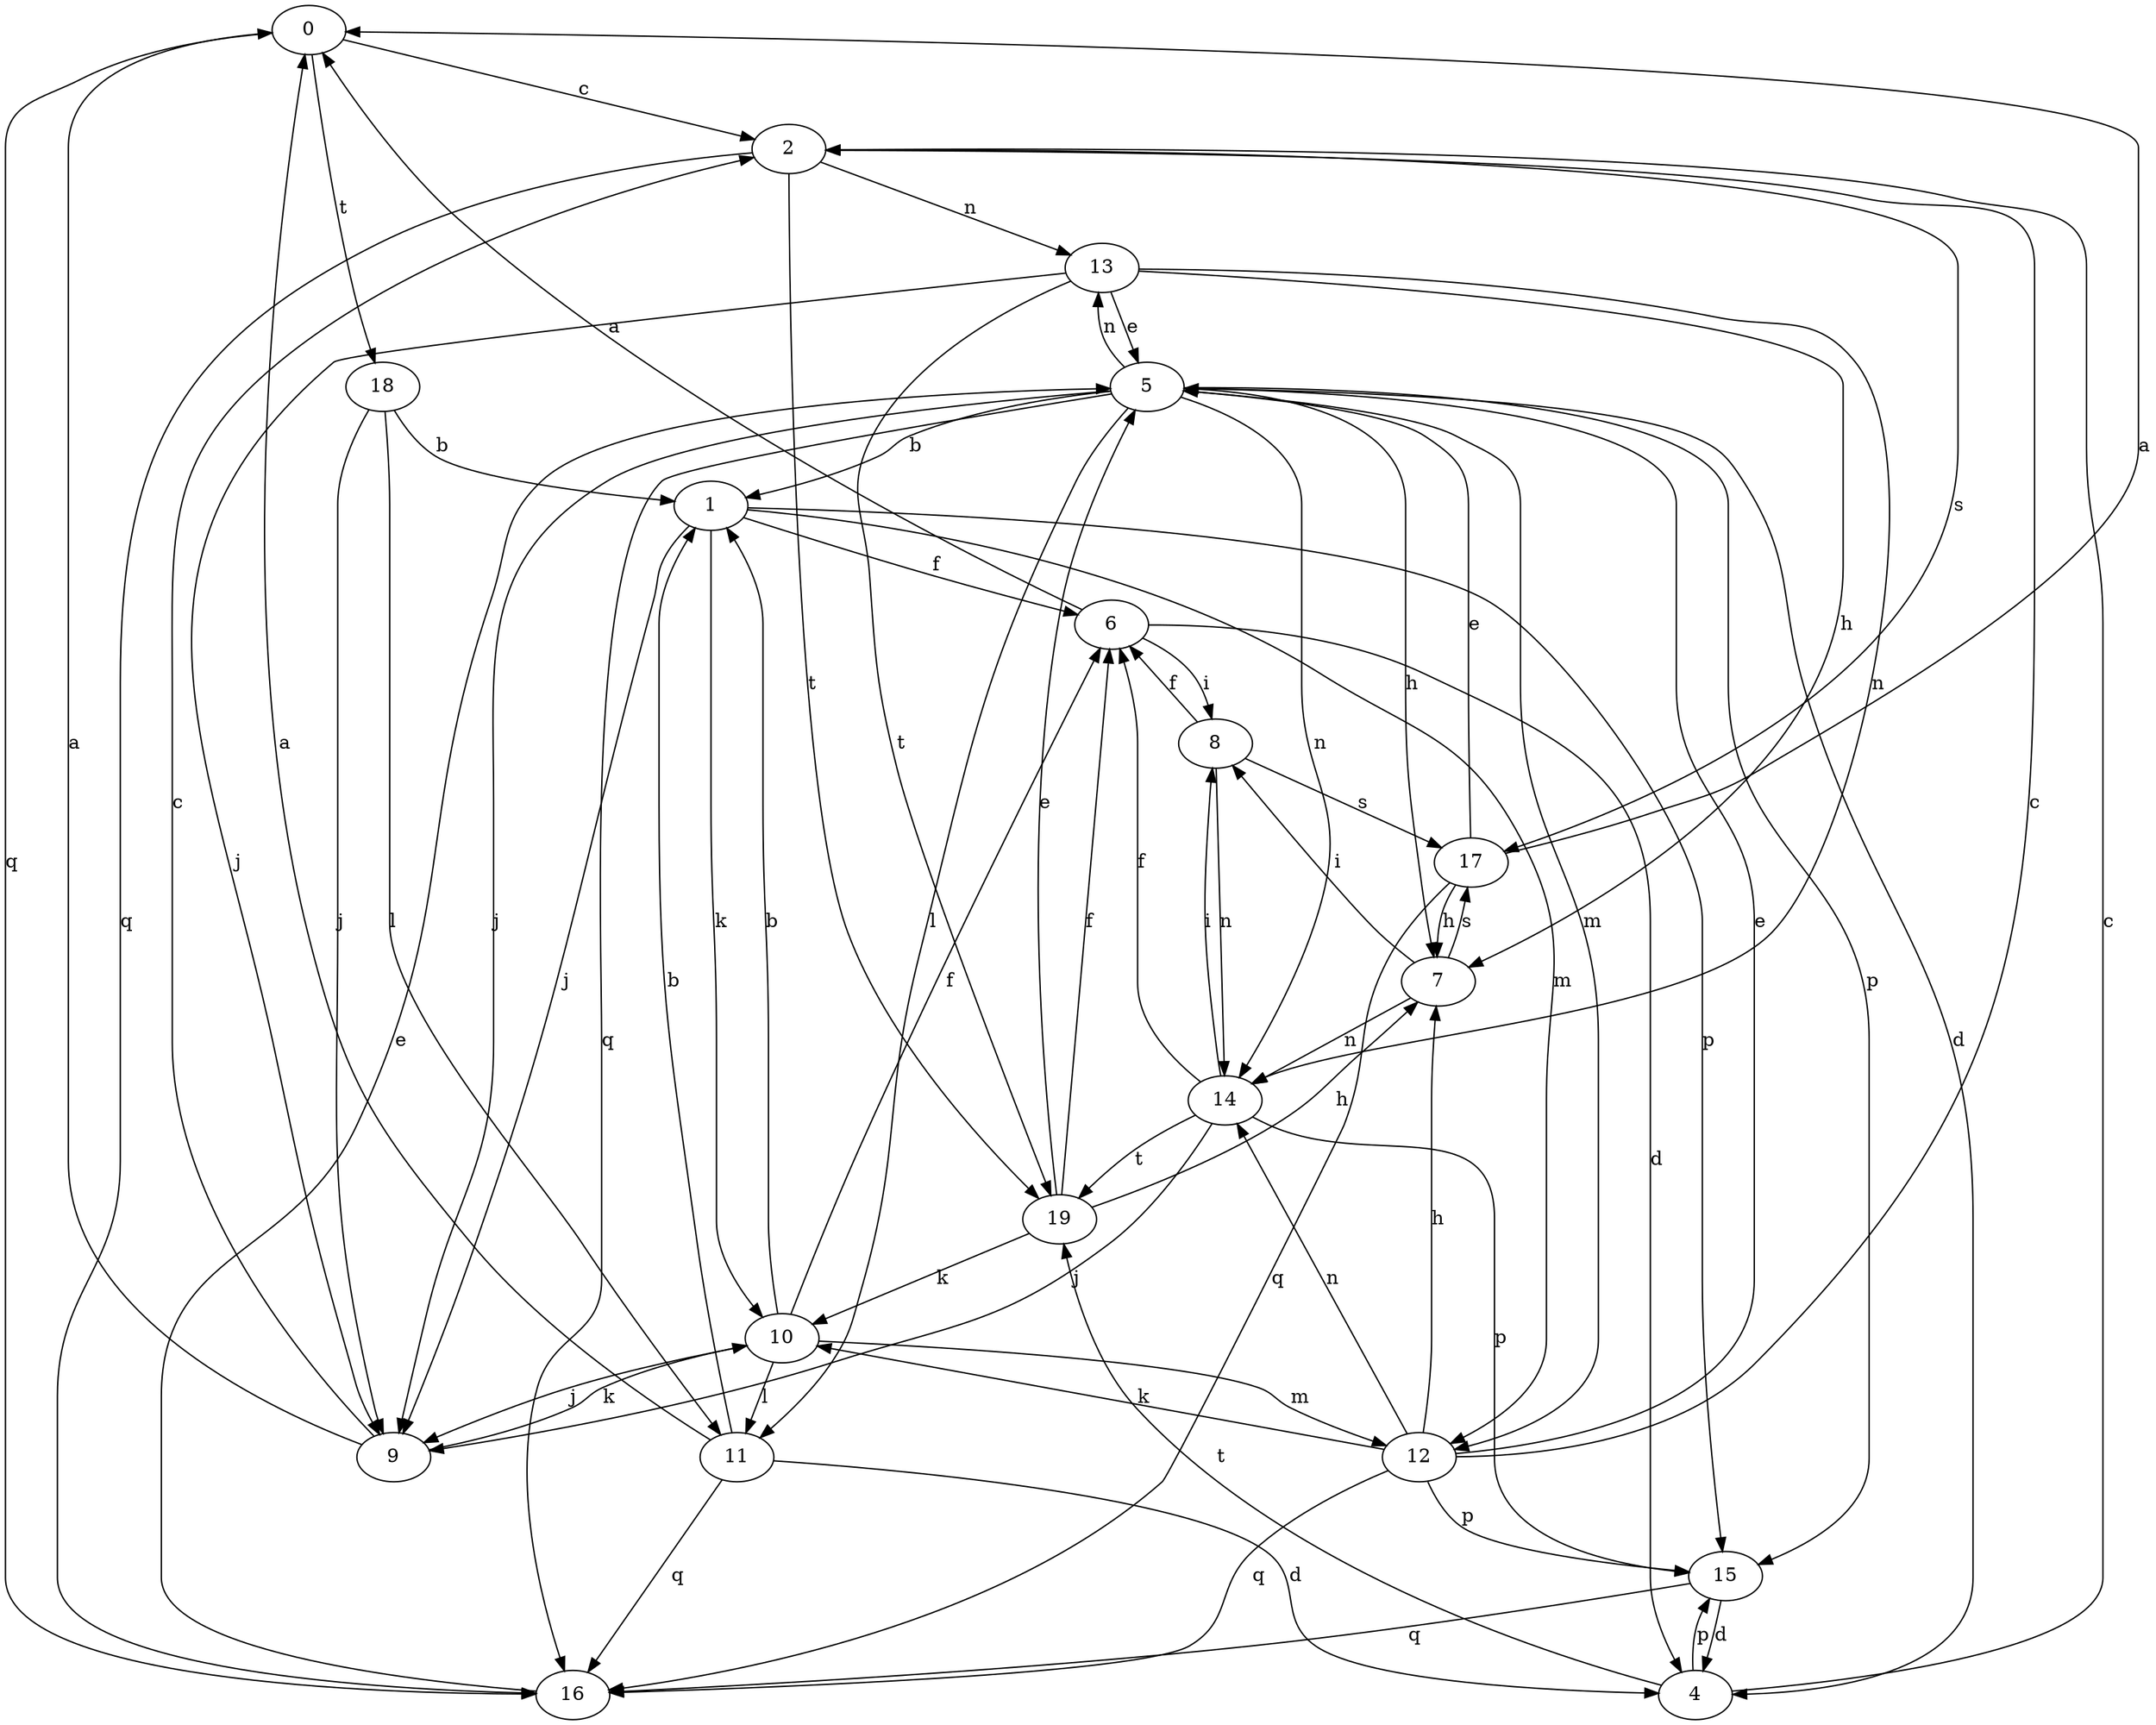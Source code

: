 strict digraph  {
0;
1;
2;
4;
5;
6;
7;
8;
9;
10;
11;
12;
13;
14;
15;
16;
17;
18;
19;
0 -> 2  [label=c];
0 -> 16  [label=q];
0 -> 18  [label=t];
1 -> 6  [label=f];
1 -> 9  [label=j];
1 -> 10  [label=k];
1 -> 12  [label=m];
1 -> 15  [label=p];
2 -> 13  [label=n];
2 -> 16  [label=q];
2 -> 17  [label=s];
2 -> 19  [label=t];
4 -> 2  [label=c];
4 -> 15  [label=p];
4 -> 19  [label=t];
5 -> 1  [label=b];
5 -> 4  [label=d];
5 -> 7  [label=h];
5 -> 9  [label=j];
5 -> 11  [label=l];
5 -> 12  [label=m];
5 -> 13  [label=n];
5 -> 14  [label=n];
5 -> 15  [label=p];
5 -> 16  [label=q];
6 -> 0  [label=a];
6 -> 4  [label=d];
6 -> 8  [label=i];
7 -> 8  [label=i];
7 -> 14  [label=n];
7 -> 17  [label=s];
8 -> 6  [label=f];
8 -> 14  [label=n];
8 -> 17  [label=s];
9 -> 0  [label=a];
9 -> 2  [label=c];
9 -> 10  [label=k];
10 -> 1  [label=b];
10 -> 6  [label=f];
10 -> 9  [label=j];
10 -> 11  [label=l];
10 -> 12  [label=m];
11 -> 0  [label=a];
11 -> 1  [label=b];
11 -> 4  [label=d];
11 -> 16  [label=q];
12 -> 2  [label=c];
12 -> 5  [label=e];
12 -> 7  [label=h];
12 -> 10  [label=k];
12 -> 14  [label=n];
12 -> 15  [label=p];
12 -> 16  [label=q];
13 -> 5  [label=e];
13 -> 7  [label=h];
13 -> 9  [label=j];
13 -> 14  [label=n];
13 -> 19  [label=t];
14 -> 6  [label=f];
14 -> 8  [label=i];
14 -> 9  [label=j];
14 -> 15  [label=p];
14 -> 19  [label=t];
15 -> 4  [label=d];
15 -> 16  [label=q];
16 -> 5  [label=e];
17 -> 0  [label=a];
17 -> 5  [label=e];
17 -> 7  [label=h];
17 -> 16  [label=q];
18 -> 1  [label=b];
18 -> 9  [label=j];
18 -> 11  [label=l];
19 -> 5  [label=e];
19 -> 6  [label=f];
19 -> 7  [label=h];
19 -> 10  [label=k];
}
